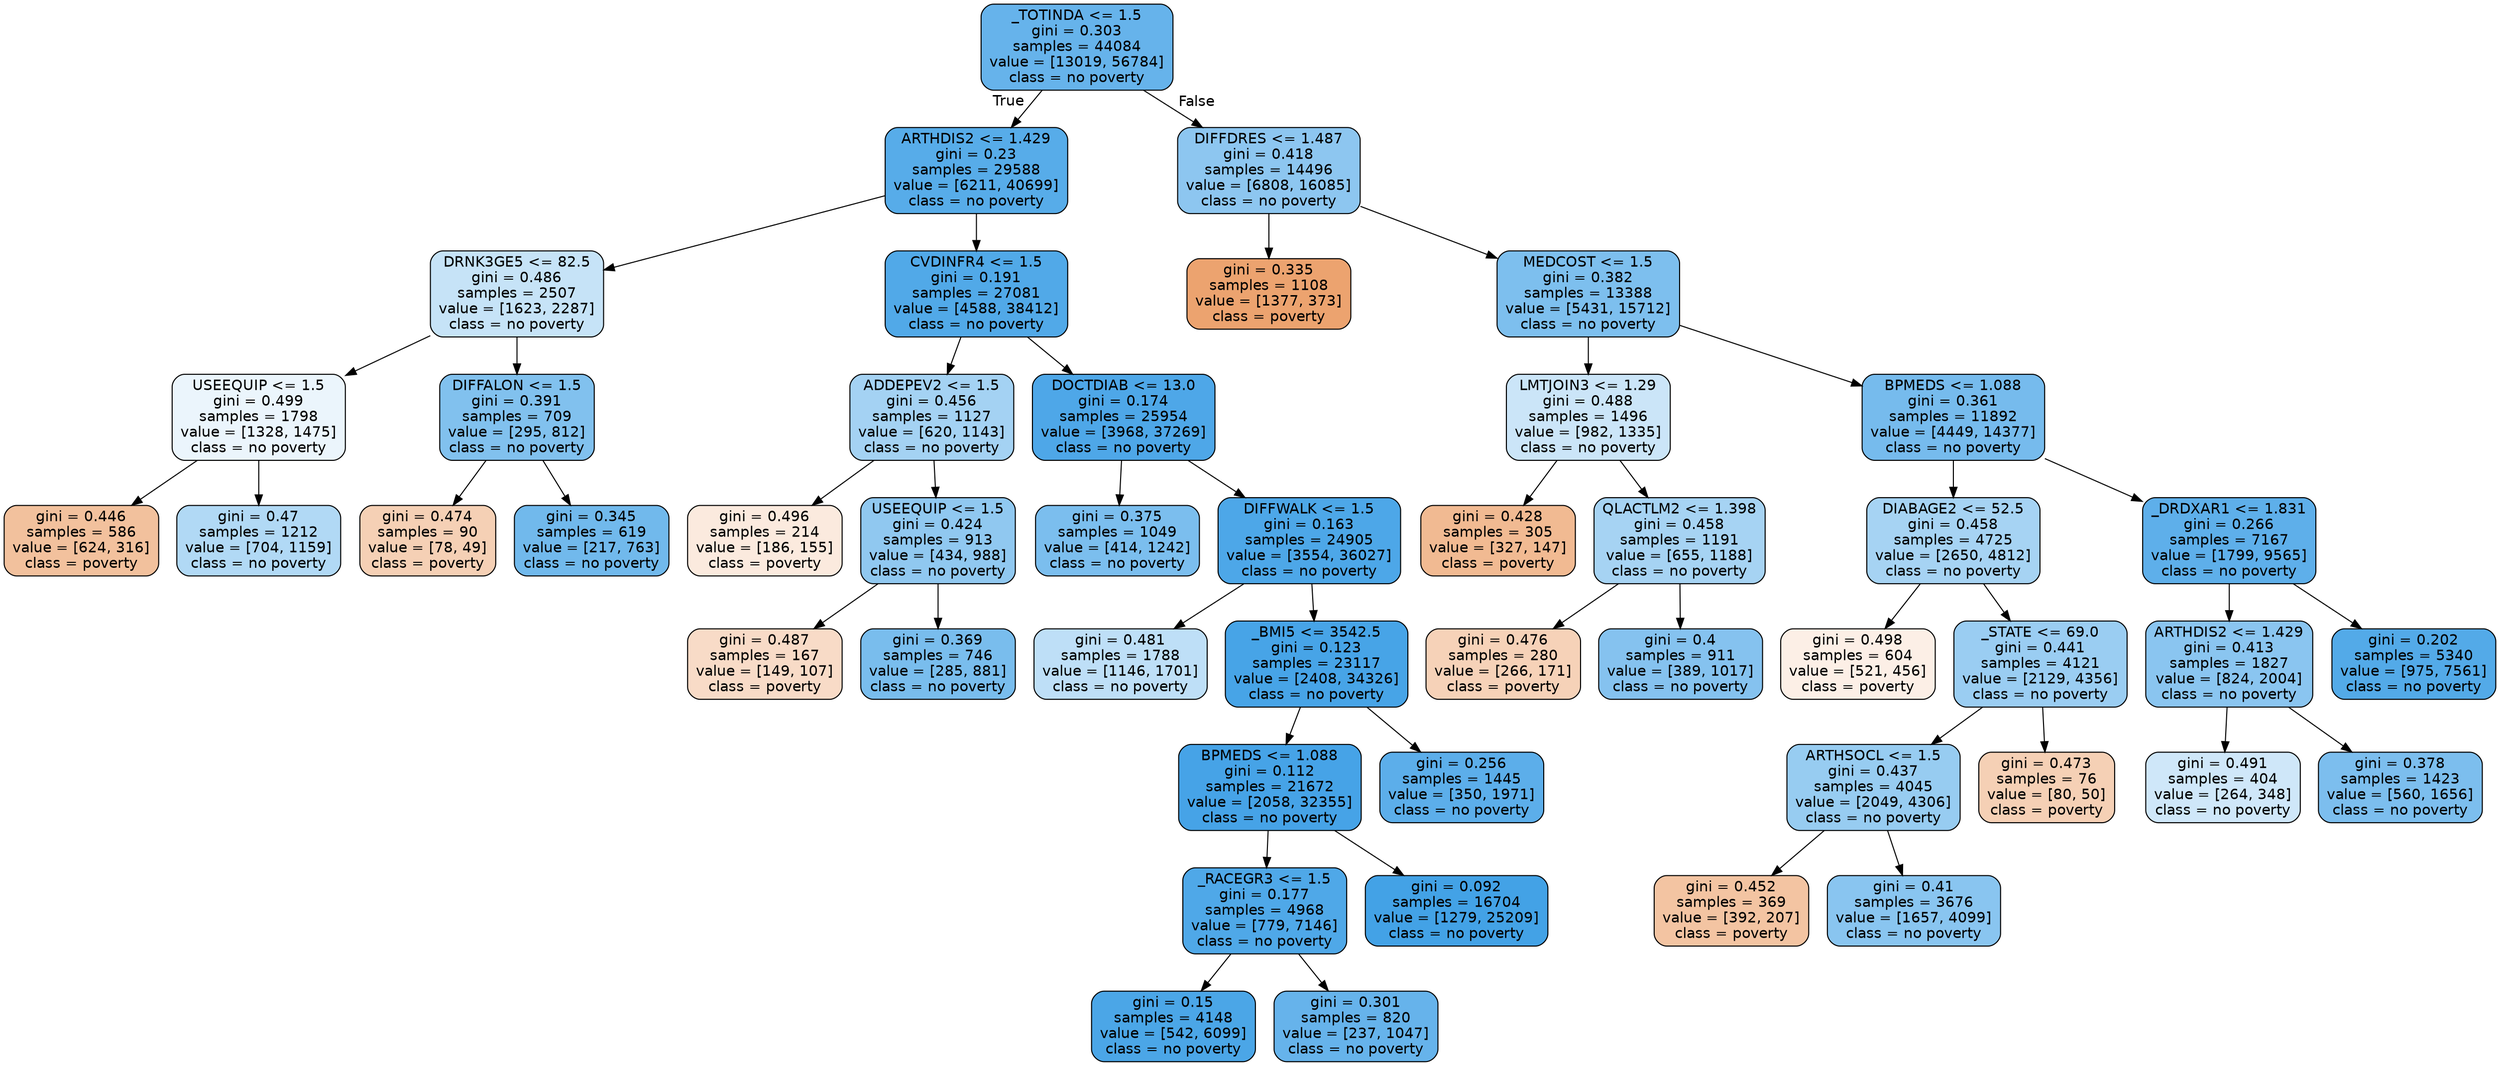 digraph Tree {
node [shape=box, style="filled, rounded", color="black", fontname="helvetica"] ;
edge [fontname="helvetica"] ;
0 [label="_TOTINDA <= 1.5\ngini = 0.303\nsamples = 44084\nvalue = [13019, 56784]\nclass = no poverty", fillcolor="#66b3eb"] ;
1 [label="ARTHDIS2 <= 1.429\ngini = 0.23\nsamples = 29588\nvalue = [6211, 40699]\nclass = no poverty", fillcolor="#57ace9"] ;
0 -> 1 [labeldistance=2.5, labelangle=45, headlabel="True"] ;
5 [label="DRNK3GE5 <= 82.5\ngini = 0.486\nsamples = 2507\nvalue = [1623, 2287]\nclass = no poverty", fillcolor="#c6e3f7"] ;
1 -> 5 ;
25 [label="USEEQUIP <= 1.5\ngini = 0.499\nsamples = 1798\nvalue = [1328, 1475]\nclass = no poverty", fillcolor="#ebf5fc"] ;
5 -> 25 ;
27 [label="gini = 0.446\nsamples = 586\nvalue = [624, 316]\nclass = poverty", fillcolor="#f2c19d"] ;
25 -> 27 ;
28 [label="gini = 0.47\nsamples = 1212\nvalue = [704, 1159]\nclass = no poverty", fillcolor="#b1d9f5"] ;
25 -> 28 ;
26 [label="DIFFALON <= 1.5\ngini = 0.391\nsamples = 709\nvalue = [295, 812]\nclass = no poverty", fillcolor="#81c1ee"] ;
5 -> 26 ;
31 [label="gini = 0.474\nsamples = 90\nvalue = [78, 49]\nclass = poverty", fillcolor="#f5d0b5"] ;
26 -> 31 ;
32 [label="gini = 0.345\nsamples = 619\nvalue = [217, 763]\nclass = no poverty", fillcolor="#71b9ec"] ;
26 -> 32 ;
6 [label="CVDINFR4 <= 1.5\ngini = 0.191\nsamples = 27081\nvalue = [4588, 38412]\nclass = no poverty", fillcolor="#51a9e8"] ;
1 -> 6 ;
7 [label="ADDEPEV2 <= 1.5\ngini = 0.456\nsamples = 1127\nvalue = [620, 1143]\nclass = no poverty", fillcolor="#a4d2f3"] ;
6 -> 7 ;
33 [label="gini = 0.496\nsamples = 214\nvalue = [186, 155]\nclass = poverty", fillcolor="#fbeade"] ;
7 -> 33 ;
34 [label="USEEQUIP <= 1.5\ngini = 0.424\nsamples = 913\nvalue = [434, 988]\nclass = no poverty", fillcolor="#90c8f0"] ;
7 -> 34 ;
35 [label="gini = 0.487\nsamples = 167\nvalue = [149, 107]\nclass = poverty", fillcolor="#f8dbc7"] ;
34 -> 35 ;
36 [label="gini = 0.369\nsamples = 746\nvalue = [285, 881]\nclass = no poverty", fillcolor="#79bded"] ;
34 -> 36 ;
8 [label="DOCTDIAB <= 13.0\ngini = 0.174\nsamples = 25954\nvalue = [3968, 37269]\nclass = no poverty", fillcolor="#4ea7e8"] ;
6 -> 8 ;
17 [label="gini = 0.375\nsamples = 1049\nvalue = [414, 1242]\nclass = no poverty", fillcolor="#7bbeee"] ;
8 -> 17 ;
18 [label="DIFFWALK <= 1.5\ngini = 0.163\nsamples = 24905\nvalue = [3554, 36027]\nclass = no poverty", fillcolor="#4da7e8"] ;
8 -> 18 ;
19 [label="gini = 0.481\nsamples = 1788\nvalue = [1146, 1701]\nclass = no poverty", fillcolor="#bedff7"] ;
18 -> 19 ;
20 [label="_BMI5 <= 3542.5\ngini = 0.123\nsamples = 23117\nvalue = [2408, 34326]\nclass = no poverty", fillcolor="#47a4e7"] ;
18 -> 20 ;
29 [label="BPMEDS <= 1.088\ngini = 0.112\nsamples = 21672\nvalue = [2058, 32355]\nclass = no poverty", fillcolor="#46a3e7"] ;
20 -> 29 ;
39 [label="_RACEGR3 <= 1.5\ngini = 0.177\nsamples = 4968\nvalue = [779, 7146]\nclass = no poverty", fillcolor="#4fa8e8"] ;
29 -> 39 ;
41 [label="gini = 0.15\nsamples = 4148\nvalue = [542, 6099]\nclass = no poverty", fillcolor="#4ba6e7"] ;
39 -> 41 ;
42 [label="gini = 0.301\nsamples = 820\nvalue = [237, 1047]\nclass = no poverty", fillcolor="#66b3eb"] ;
39 -> 42 ;
40 [label="gini = 0.092\nsamples = 16704\nvalue = [1279, 25209]\nclass = no poverty", fillcolor="#43a2e6"] ;
29 -> 40 ;
30 [label="gini = 0.256\nsamples = 1445\nvalue = [350, 1971]\nclass = no poverty", fillcolor="#5caeea"] ;
20 -> 30 ;
2 [label="DIFFDRES <= 1.487\ngini = 0.418\nsamples = 14496\nvalue = [6808, 16085]\nclass = no poverty", fillcolor="#8dc6f0"] ;
0 -> 2 [labeldistance=2.5, labelangle=-45, headlabel="False"] ;
3 [label="gini = 0.335\nsamples = 1108\nvalue = [1377, 373]\nclass = poverty", fillcolor="#eca36f"] ;
2 -> 3 ;
4 [label="MEDCOST <= 1.5\ngini = 0.382\nsamples = 13388\nvalue = [5431, 15712]\nclass = no poverty", fillcolor="#7dbfee"] ;
2 -> 4 ;
9 [label="LMTJOIN3 <= 1.29\ngini = 0.488\nsamples = 1496\nvalue = [982, 1335]\nclass = no poverty", fillcolor="#cbe5f8"] ;
4 -> 9 ;
15 [label="gini = 0.428\nsamples = 305\nvalue = [327, 147]\nclass = poverty", fillcolor="#f1ba92"] ;
9 -> 15 ;
16 [label="QLACTLM2 <= 1.398\ngini = 0.458\nsamples = 1191\nvalue = [655, 1188]\nclass = no poverty", fillcolor="#a6d3f3"] ;
9 -> 16 ;
21 [label="gini = 0.476\nsamples = 280\nvalue = [266, 171]\nclass = poverty", fillcolor="#f6d2b8"] ;
16 -> 21 ;
22 [label="gini = 0.4\nsamples = 911\nvalue = [389, 1017]\nclass = no poverty", fillcolor="#85c2ef"] ;
16 -> 22 ;
10 [label="BPMEDS <= 1.088\ngini = 0.361\nsamples = 11892\nvalue = [4449, 14377]\nclass = no poverty", fillcolor="#76bbed"] ;
4 -> 10 ;
11 [label="DIABAGE2 <= 52.5\ngini = 0.458\nsamples = 4725\nvalue = [2650, 4812]\nclass = no poverty", fillcolor="#a6d3f3"] ;
10 -> 11 ;
23 [label="gini = 0.498\nsamples = 604\nvalue = [521, 456]\nclass = poverty", fillcolor="#fcefe6"] ;
11 -> 23 ;
24 [label="_STATE <= 69.0\ngini = 0.441\nsamples = 4121\nvalue = [2129, 4356]\nclass = no poverty", fillcolor="#9acdf2"] ;
11 -> 24 ;
43 [label="ARTHSOCL <= 1.5\ngini = 0.437\nsamples = 4045\nvalue = [2049, 4306]\nclass = no poverty", fillcolor="#97ccf1"] ;
24 -> 43 ;
45 [label="gini = 0.452\nsamples = 369\nvalue = [392, 207]\nclass = poverty", fillcolor="#f3c4a2"] ;
43 -> 45 ;
46 [label="gini = 0.41\nsamples = 3676\nvalue = [1657, 4099]\nclass = no poverty", fillcolor="#89c5f0"] ;
43 -> 46 ;
44 [label="gini = 0.473\nsamples = 76\nvalue = [80, 50]\nclass = poverty", fillcolor="#f5d0b5"] ;
24 -> 44 ;
12 [label="_DRDXAR1 <= 1.831\ngini = 0.266\nsamples = 7167\nvalue = [1799, 9565]\nclass = no poverty", fillcolor="#5eafea"] ;
10 -> 12 ;
13 [label="ARTHDIS2 <= 1.429\ngini = 0.413\nsamples = 1827\nvalue = [824, 2004]\nclass = no poverty", fillcolor="#8ac5f0"] ;
12 -> 13 ;
37 [label="gini = 0.491\nsamples = 404\nvalue = [264, 348]\nclass = no poverty", fillcolor="#cfe7f9"] ;
13 -> 37 ;
38 [label="gini = 0.378\nsamples = 1423\nvalue = [560, 1656]\nclass = no poverty", fillcolor="#7cbeee"] ;
13 -> 38 ;
14 [label="gini = 0.202\nsamples = 5340\nvalue = [975, 7561]\nclass = no poverty", fillcolor="#53aae8"] ;
12 -> 14 ;
}